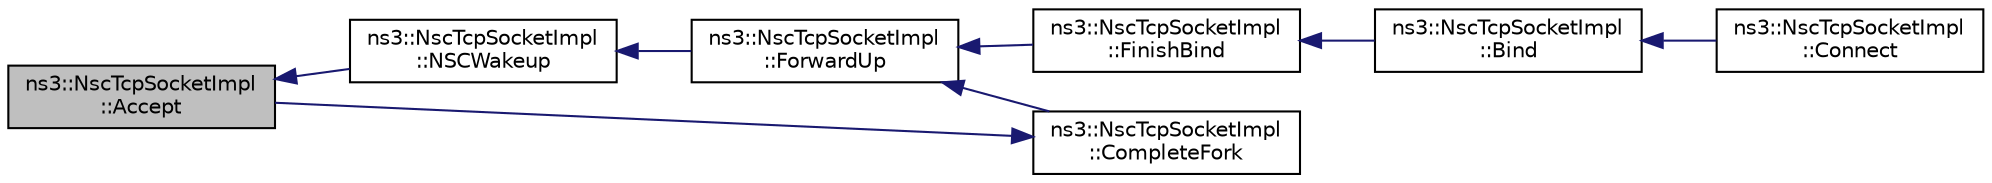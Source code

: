digraph "ns3::NscTcpSocketImpl::Accept"
{
  edge [fontname="Helvetica",fontsize="10",labelfontname="Helvetica",labelfontsize="10"];
  node [fontname="Helvetica",fontsize="10",shape=record];
  rankdir="LR";
  Node1 [label="ns3::NscTcpSocketImpl\l::Accept",height=0.2,width=0.4,color="black", fillcolor="grey75", style="filled", fontcolor="black"];
  Node1 -> Node2 [dir="back",color="midnightblue",fontsize="10",style="solid"];
  Node2 [label="ns3::NscTcpSocketImpl\l::NSCWakeup",height=0.2,width=0.4,color="black", fillcolor="white", style="filled",URL="$d5/d8e/classns3_1_1NscTcpSocketImpl.html#aa5ec88a8104a8bae88dcb38cf32d5979",tooltip="Called by NscTcpSocketImpl::ForwardUp() "];
  Node2 -> Node3 [dir="back",color="midnightblue",fontsize="10",style="solid"];
  Node3 [label="ns3::NscTcpSocketImpl\l::ForwardUp",height=0.2,width=0.4,color="black", fillcolor="white", style="filled",URL="$d5/d8e/classns3_1_1NscTcpSocketImpl.html#a39838d4cdb10b8ff73d7afdbcdc96b8b",tooltip="Called by the L3 protocol when it received a packet to pass on to TCP. "];
  Node3 -> Node4 [dir="back",color="midnightblue",fontsize="10",style="solid"];
  Node4 [label="ns3::NscTcpSocketImpl\l::FinishBind",height=0.2,width=0.4,color="black", fillcolor="white", style="filled",URL="$d5/d8e/classns3_1_1NscTcpSocketImpl.html#af1e9f25dc27096602fff1b0f6924d9f7"];
  Node4 -> Node5 [dir="back",color="midnightblue",fontsize="10",style="solid"];
  Node5 [label="ns3::NscTcpSocketImpl\l::Bind",height=0.2,width=0.4,color="black", fillcolor="white", style="filled",URL="$d5/d8e/classns3_1_1NscTcpSocketImpl.html#add7339ac92d543a676f9b718bbc80c37",tooltip="Allocate a local IPv4 endpoint for this socket. "];
  Node5 -> Node6 [dir="back",color="midnightblue",fontsize="10",style="solid"];
  Node6 [label="ns3::NscTcpSocketImpl\l::Connect",height=0.2,width=0.4,color="black", fillcolor="white", style="filled",URL="$d5/d8e/classns3_1_1NscTcpSocketImpl.html#a10d599daaff9c3b7a1e93716e850ed97",tooltip="Initiate a connection to a remote host. "];
  Node3 -> Node7 [dir="back",color="midnightblue",fontsize="10",style="solid"];
  Node7 [label="ns3::NscTcpSocketImpl\l::CompleteFork",height=0.2,width=0.4,color="black", fillcolor="white", style="filled",URL="$d5/d8e/classns3_1_1NscTcpSocketImpl.html#a97c12e4b7625d21acce2bee3abfd87c4",tooltip="Complete the Fork operations (after a connection has been accepted) "];
  Node7 -> Node1 [dir="back",color="midnightblue",fontsize="10",style="solid"];
}
